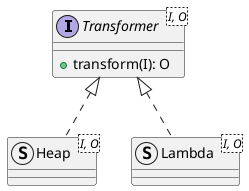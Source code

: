 @startuml "transformer"
interface "Transformer" as trans<I, O> {
    {method} + transform(I): O
}

struct "Heap" as heap<I, O> {
}

struct "Lambda" as lambda<I, O> {
}

heap .u.|> trans
lambda .u.|> trans

@enduml